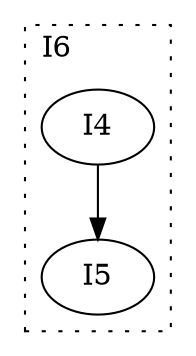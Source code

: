 strict digraph {
	// Node definitions.
	I4 [entry=true];
	I5;

	// Intervals.
	subgraph cluster_I6 {
		I4
		I5
		label="I6"
		labeljust="l"
		graph[style=dotted]
	}

	// Edge definitions.
	I4 -> I5;
}
